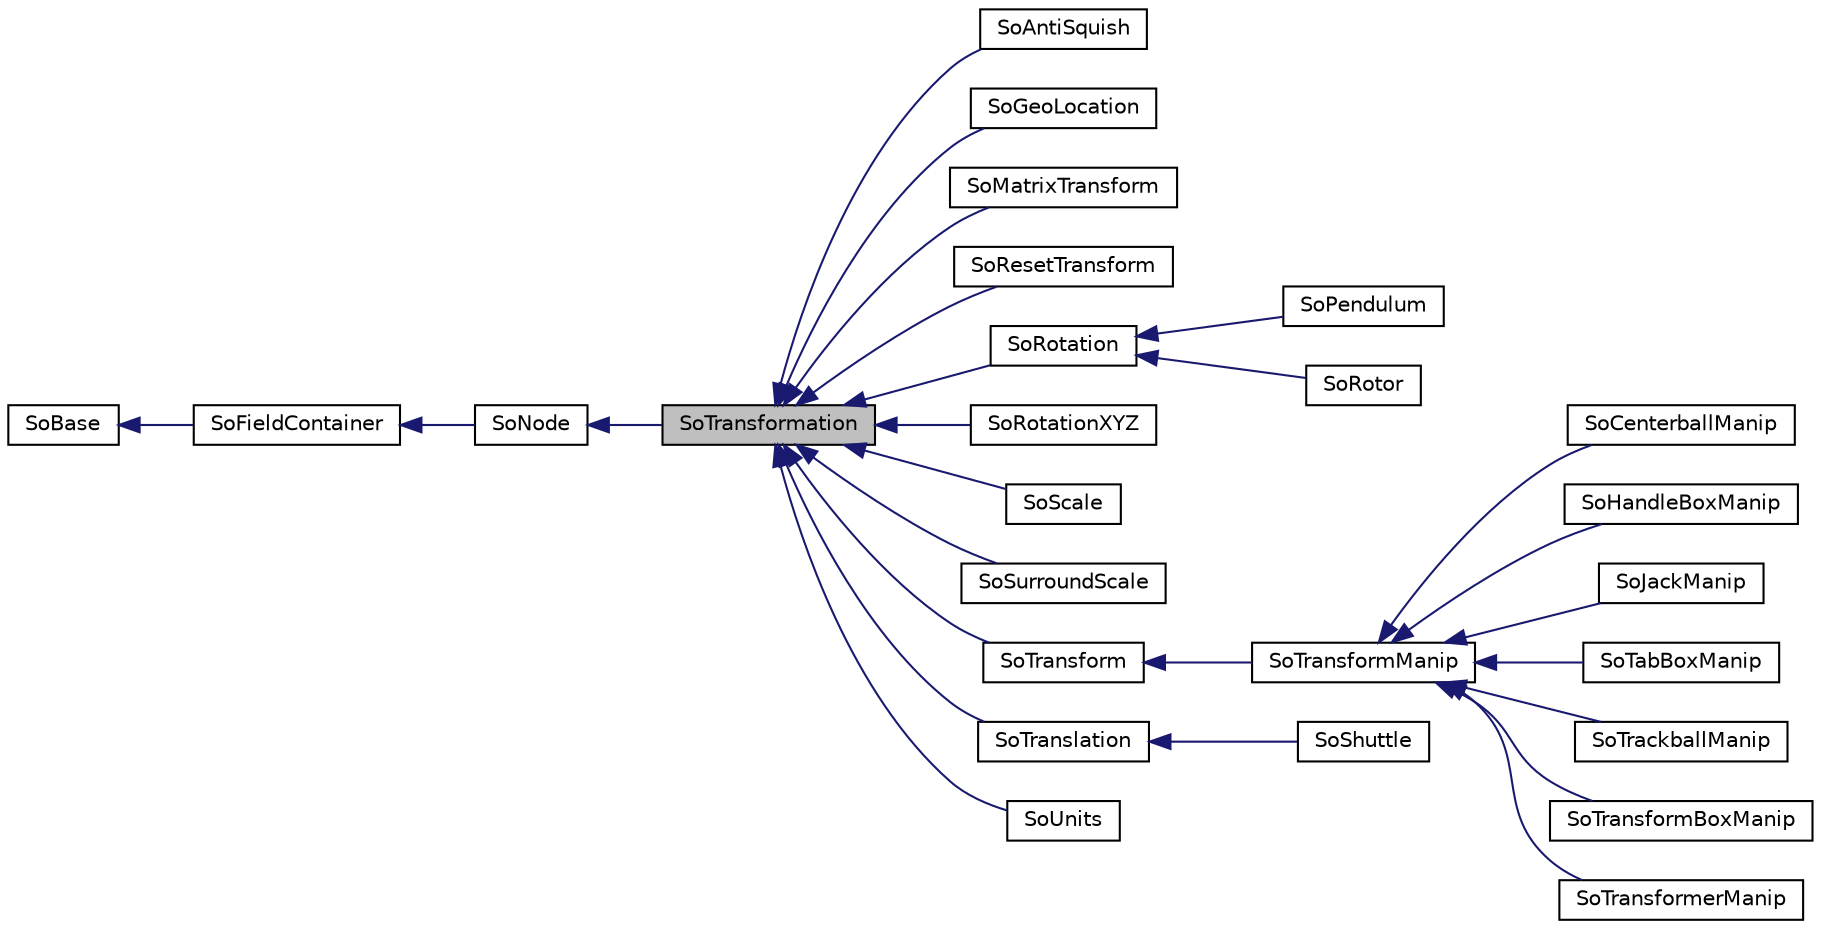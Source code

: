 digraph "SoTransformation"
{
 // LATEX_PDF_SIZE
  edge [fontname="Helvetica",fontsize="10",labelfontname="Helvetica",labelfontsize="10"];
  node [fontname="Helvetica",fontsize="10",shape=record];
  rankdir="LR";
  Node1 [label="SoTransformation",height=0.2,width=0.4,color="black", fillcolor="grey75", style="filled", fontcolor="black",tooltip="The SoTransformation class is the abstract base class for transformation nodes."];
  Node2 -> Node1 [dir="back",color="midnightblue",fontsize="10",style="solid",fontname="Helvetica"];
  Node2 [label="SoNode",height=0.2,width=0.4,color="black", fillcolor="white", style="filled",URL="$classSoNode.html",tooltip="The SoNode class is the base class for nodes used in scene graphs."];
  Node3 -> Node2 [dir="back",color="midnightblue",fontsize="10",style="solid",fontname="Helvetica"];
  Node3 [label="SoFieldContainer",height=0.2,width=0.4,color="black", fillcolor="white", style="filled",URL="$classSoFieldContainer.html",tooltip="The SoFieldContainer class is a base class for all classes that contain fields."];
  Node4 -> Node3 [dir="back",color="midnightblue",fontsize="10",style="solid",fontname="Helvetica"];
  Node4 [label="SoBase",height=0.2,width=0.4,color="black", fillcolor="white", style="filled",URL="$classSoBase.html",tooltip="The SoBase class is the top-level superclass for a number of class-hierarchies."];
  Node1 -> Node5 [dir="back",color="midnightblue",fontsize="10",style="solid",fontname="Helvetica"];
  Node5 [label="SoAntiSquish",height=0.2,width=0.4,color="black", fillcolor="white", style="filled",URL="$classSoAntiSquish.html",tooltip="The SoAntiSquish class is used to reset to uniform scaling."];
  Node1 -> Node6 [dir="back",color="midnightblue",fontsize="10",style="solid",fontname="Helvetica"];
  Node6 [label="SoGeoLocation",height=0.2,width=0.4,color="black", fillcolor="white", style="filled",URL="$classSoGeoLocation.html",tooltip="The SoGeoLocation class is used to georeference the following nodes."];
  Node1 -> Node7 [dir="back",color="midnightblue",fontsize="10",style="solid",fontname="Helvetica"];
  Node7 [label="SoMatrixTransform",height=0.2,width=0.4,color="black", fillcolor="white", style="filled",URL="$classSoMatrixTransform.html",tooltip="The SoMatrixTransform class is a transformation node."];
  Node1 -> Node8 [dir="back",color="midnightblue",fontsize="10",style="solid",fontname="Helvetica"];
  Node8 [label="SoResetTransform",height=0.2,width=0.4,color="black", fillcolor="white", style="filled",URL="$classSoResetTransform.html",tooltip="The SoResetTransform class is a node type which makes it possible to \"nullify\" state during traversal..."];
  Node1 -> Node9 [dir="back",color="midnightblue",fontsize="10",style="solid",fontname="Helvetica"];
  Node9 [label="SoRotation",height=0.2,width=0.4,color="black", fillcolor="white", style="filled",URL="$classSoRotation.html",tooltip="The SoRotation class specifies a rotation transformation."];
  Node9 -> Node10 [dir="back",color="midnightblue",fontsize="10",style="solid",fontname="Helvetica"];
  Node10 [label="SoPendulum",height=0.2,width=0.4,color="black", fillcolor="white", style="filled",URL="$classSoPendulum.html",tooltip="The SoPendulum class is used to create oscillating rotations."];
  Node9 -> Node11 [dir="back",color="midnightblue",fontsize="10",style="solid",fontname="Helvetica"];
  Node11 [label="SoRotor",height=0.2,width=0.4,color="black", fillcolor="white", style="filled",URL="$classSoRotor.html",tooltip="The SoRotor class is a node used to animate rotations."];
  Node1 -> Node12 [dir="back",color="midnightblue",fontsize="10",style="solid",fontname="Helvetica"];
  Node12 [label="SoRotationXYZ",height=0.2,width=0.4,color="black", fillcolor="white", style="filled",URL="$classSoRotationXYZ.html",tooltip="The SoRotationXYZ class is a node type for specifying rotation around a particular axis."];
  Node1 -> Node13 [dir="back",color="midnightblue",fontsize="10",style="solid",fontname="Helvetica"];
  Node13 [label="SoScale",height=0.2,width=0.4,color="black", fillcolor="white", style="filled",URL="$classSoScale.html",tooltip="The SoScale class is a node type for scaling scene graph geometry."];
  Node1 -> Node14 [dir="back",color="midnightblue",fontsize="10",style="solid",fontname="Helvetica"];
  Node14 [label="SoSurroundScale",height=0.2,width=0.4,color="black", fillcolor="white", style="filled",URL="$classSoSurroundScale.html",tooltip="The SoSurroundScale class is used to automatically scale geometry to surround other geometry."];
  Node1 -> Node15 [dir="back",color="midnightblue",fontsize="10",style="solid",fontname="Helvetica"];
  Node15 [label="SoTransform",height=0.2,width=0.4,color="black", fillcolor="white", style="filled",URL="$classSoTransform.html",tooltip="The SoTransform class is the \"all-purpose\" transformation node type."];
  Node15 -> Node16 [dir="back",color="midnightblue",fontsize="10",style="solid",fontname="Helvetica"];
  Node16 [label="SoTransformManip",height=0.2,width=0.4,color="black", fillcolor="white", style="filled",URL="$classSoTransformManip.html",tooltip=" "];
  Node16 -> Node17 [dir="back",color="midnightblue",fontsize="10",style="solid",fontname="Helvetica"];
  Node17 [label="SoCenterballManip",height=0.2,width=0.4,color="black", fillcolor="white", style="filled",URL="$classSoCenterballManip.html",tooltip=" "];
  Node16 -> Node18 [dir="back",color="midnightblue",fontsize="10",style="solid",fontname="Helvetica"];
  Node18 [label="SoHandleBoxManip",height=0.2,width=0.4,color="black", fillcolor="white", style="filled",URL="$classSoHandleBoxManip.html",tooltip=" "];
  Node16 -> Node19 [dir="back",color="midnightblue",fontsize="10",style="solid",fontname="Helvetica"];
  Node19 [label="SoJackManip",height=0.2,width=0.4,color="black", fillcolor="white", style="filled",URL="$classSoJackManip.html",tooltip=" "];
  Node16 -> Node20 [dir="back",color="midnightblue",fontsize="10",style="solid",fontname="Helvetica"];
  Node20 [label="SoTabBoxManip",height=0.2,width=0.4,color="black", fillcolor="white", style="filled",URL="$classSoTabBoxManip.html",tooltip=" "];
  Node16 -> Node21 [dir="back",color="midnightblue",fontsize="10",style="solid",fontname="Helvetica"];
  Node21 [label="SoTrackballManip",height=0.2,width=0.4,color="black", fillcolor="white", style="filled",URL="$classSoTrackballManip.html",tooltip=" "];
  Node16 -> Node22 [dir="back",color="midnightblue",fontsize="10",style="solid",fontname="Helvetica"];
  Node22 [label="SoTransformBoxManip",height=0.2,width=0.4,color="black", fillcolor="white", style="filled",URL="$classSoTransformBoxManip.html",tooltip=" "];
  Node16 -> Node23 [dir="back",color="midnightblue",fontsize="10",style="solid",fontname="Helvetica"];
  Node23 [label="SoTransformerManip",height=0.2,width=0.4,color="black", fillcolor="white", style="filled",URL="$classSoTransformerManip.html",tooltip=" "];
  Node1 -> Node24 [dir="back",color="midnightblue",fontsize="10",style="solid",fontname="Helvetica"];
  Node24 [label="SoTranslation",height=0.2,width=0.4,color="black", fillcolor="white", style="filled",URL="$classSoTranslation.html",tooltip="The SoTranslation class is a node type for specifying geometry translations."];
  Node24 -> Node25 [dir="back",color="midnightblue",fontsize="10",style="solid",fontname="Helvetica"];
  Node25 [label="SoShuttle",height=0.2,width=0.4,color="black", fillcolor="white", style="filled",URL="$classSoShuttle.html",tooltip="The SoShuttle class is used to oscillate between two translations."];
  Node1 -> Node26 [dir="back",color="midnightblue",fontsize="10",style="solid",fontname="Helvetica"];
  Node26 [label="SoUnits",height=0.2,width=0.4,color="black", fillcolor="white", style="filled",URL="$classSoUnits.html",tooltip="The SoUnits class is a node for setting unit types."];
}
